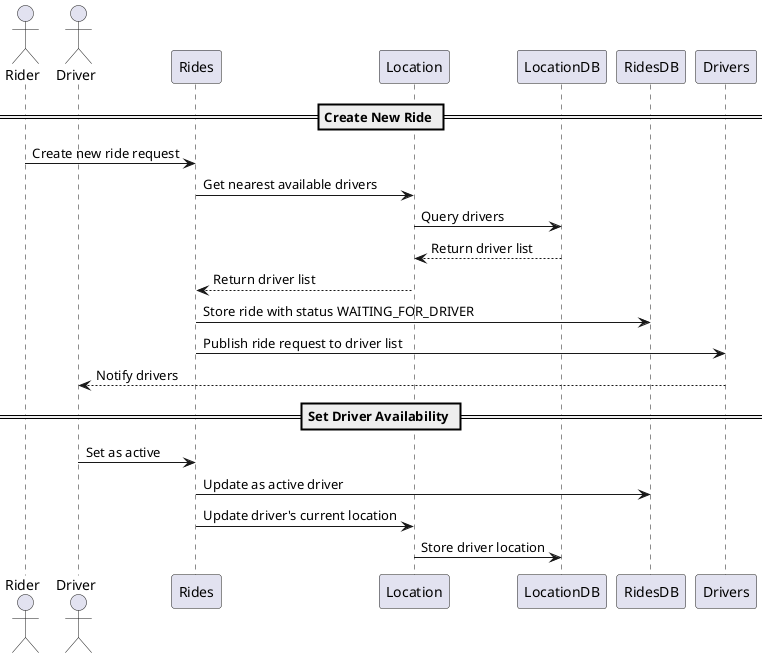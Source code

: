 @startuml Create New Ride Flow

actor Rider
actor Driver

== Create New Ride ==
Rider->Rides: Create new ride request
Rides->Location: Get nearest available drivers
Location->LocationDB: Query drivers
LocationDB-->Location: Return driver list
Location-->Rides: Return driver list
Rides->RidesDB: Store ride with status WAITING_FOR_DRIVER
Rides->Drivers: Publish ride request to driver list
Drivers-->Driver: Notify drivers


== Set Driver Availability ==
Driver->Rides: Set as active
Rides->RidesDB: Update as active driver
Rides->Location: Update driver's current location
Location->LocationDB: Store driver location


@enduml